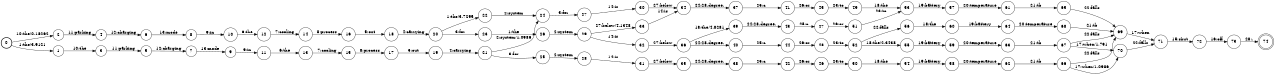 digraph FST {
rankdir = LR;
size = "8.5,11";
label = "";
center = 1;
orientation = Portrait;
ranksep = "0.4";
nodesep = "0.25";
0 [label = "0", shape = circle, style = bold, fontsize = 14]
	0 -> 1 [label = "1:the/3.9121", fontsize = 14];
	0 -> 2 [label = "10:the/0.18262", fontsize = 14];
1 [label = "1", shape = circle, style = solid, fontsize = 14]
	1 -> 3 [label = "10:the", fontsize = 14];
2 [label = "2", shape = circle, style = solid, fontsize = 14]
	2 -> 4 [label = "11:parking", fontsize = 14];
3 [label = "3", shape = circle, style = solid, fontsize = 14]
	3 -> 5 [label = "11:parking", fontsize = 14];
4 [label = "4", shape = circle, style = solid, fontsize = 14]
	4 -> 6 [label = "12:charging", fontsize = 14];
5 [label = "5", shape = circle, style = solid, fontsize = 14]
	5 -> 7 [label = "12:charging", fontsize = 14];
6 [label = "6", shape = circle, style = solid, fontsize = 14]
	6 -> 8 [label = "13:mode", fontsize = 14];
7 [label = "7", shape = circle, style = solid, fontsize = 14]
	7 -> 9 [label = "13:mode", fontsize = 14];
8 [label = "8", shape = circle, style = solid, fontsize = 14]
	8 -> 10 [label = "9:in", fontsize = 14];
9 [label = "9", shape = circle, style = solid, fontsize = 14]
	9 -> 11 [label = "9:in", fontsize = 14];
10 [label = "10", shape = circle, style = solid, fontsize = 14]
	10 -> 12 [label = "6:the", fontsize = 14];
11 [label = "11", shape = circle, style = solid, fontsize = 14]
	11 -> 13 [label = "6:the", fontsize = 14];
12 [label = "12", shape = circle, style = solid, fontsize = 14]
	12 -> 14 [label = "7:cooling", fontsize = 14];
13 [label = "13", shape = circle, style = solid, fontsize = 14]
	13 -> 15 [label = "7:cooling", fontsize = 14];
14 [label = "14", shape = circle, style = solid, fontsize = 14]
	14 -> 16 [label = "8:process", fontsize = 14];
15 [label = "15", shape = circle, style = solid, fontsize = 14]
	15 -> 17 [label = "8:process", fontsize = 14];
16 [label = "16", shape = circle, style = solid, fontsize = 14]
	16 -> 18 [label = "5:out", fontsize = 14];
17 [label = "17", shape = circle, style = solid, fontsize = 14]
	17 -> 19 [label = "5:out", fontsize = 14];
18 [label = "18", shape = circle, style = solid, fontsize = 14]
	18 -> 20 [label = "4:carrying", fontsize = 14];
19 [label = "19", shape = circle, style = solid, fontsize = 14]
	19 -> 21 [label = "4:carrying", fontsize = 14];
20 [label = "20", shape = circle, style = solid, fontsize = 14]
	20 -> 23 [label = "3:for", fontsize = 14];
	20 -> 22 [label = "1:the/3.7295", fontsize = 14];
21 [label = "21", shape = circle, style = solid, fontsize = 14]
	21 -> 24 [label = "2:system/1.0986", fontsize = 14];
	21 -> 25 [label = "3:for", fontsize = 14];
22 [label = "22", shape = circle, style = solid, fontsize = 14]
	22 -> 24 [label = "2:system", fontsize = 14];
23 [label = "23", shape = circle, style = solid, fontsize = 14]
	23 -> 26 [label = "1:the", fontsize = 14];
24 [label = "24", shape = circle, style = solid, fontsize = 14]
	24 -> 27 [label = "3:for", fontsize = 14];
25 [label = "25", shape = circle, style = solid, fontsize = 14]
	25 -> 28 [label = "2:system", fontsize = 14];
26 [label = "26", shape = circle, style = solid, fontsize = 14]
	26 -> 29 [label = "2:system", fontsize = 14];
27 [label = "27", shape = circle, style = solid, fontsize = 14]
	27 -> 30 [label = "14:is", fontsize = 14];
28 [label = "28", shape = circle, style = solid, fontsize = 14]
	28 -> 31 [label = "14:is", fontsize = 14];
29 [label = "29", shape = circle, style = solid, fontsize = 14]
	29 -> 32 [label = "14:is", fontsize = 14];
	29 -> 33 [label = "27:below/4.1348", fontsize = 14];
30 [label = "30", shape = circle, style = solid, fontsize = 14]
	30 -> 34 [label = "27:below", fontsize = 14];
31 [label = "31", shape = circle, style = solid, fontsize = 14]
	31 -> 35 [label = "27:below", fontsize = 14];
32 [label = "32", shape = circle, style = solid, fontsize = 14]
	32 -> 36 [label = "27:below", fontsize = 14];
33 [label = "33", shape = circle, style = solid, fontsize = 14]
	33 -> 34 [label = "14:is", fontsize = 14];
34 [label = "34", shape = circle, style = solid, fontsize = 14]
	34 -> 37 [label = "24:28.degree.", fontsize = 14];
35 [label = "35", shape = circle, style = solid, fontsize = 14]
	35 -> 38 [label = "24:28.degree.", fontsize = 14];
36 [label = "36", shape = circle, style = solid, fontsize = 14]
	36 -> 39 [label = "18:the/4.8281", fontsize = 14];
	36 -> 40 [label = "24:28.degree.", fontsize = 14];
37 [label = "37", shape = circle, style = solid, fontsize = 14]
	37 -> 41 [label = "25:c.", fontsize = 14];
38 [label = "38", shape = circle, style = solid, fontsize = 14]
	38 -> 42 [label = "25:c.", fontsize = 14];
39 [label = "39", shape = circle, style = solid, fontsize = 14]
	39 -> 43 [label = "24:28.degree.", fontsize = 14];
40 [label = "40", shape = circle, style = solid, fontsize = 14]
	40 -> 44 [label = "25:c.", fontsize = 14];
41 [label = "41", shape = circle, style = solid, fontsize = 14]
	41 -> 45 [label = "26:or", fontsize = 14];
42 [label = "42", shape = circle, style = solid, fontsize = 14]
	42 -> 46 [label = "26:or", fontsize = 14];
43 [label = "43", shape = circle, style = solid, fontsize = 14]
	43 -> 47 [label = "25:c.", fontsize = 14];
44 [label = "44", shape = circle, style = solid, fontsize = 14]
	44 -> 48 [label = "26:or", fontsize = 14];
45 [label = "45", shape = circle, style = solid, fontsize = 14]
	45 -> 49 [label = "23:to", fontsize = 14];
46 [label = "46", shape = circle, style = solid, fontsize = 14]
	46 -> 50 [label = "23:to", fontsize = 14];
47 [label = "47", shape = circle, style = solid, fontsize = 14]
	47 -> 51 [label = "26:or", fontsize = 14];
48 [label = "48", shape = circle, style = solid, fontsize = 14]
	48 -> 52 [label = "23:to", fontsize = 14];
49 [label = "49", shape = circle, style = solid, fontsize = 14]
	49 -> 53 [label = "18:the", fontsize = 14];
50 [label = "50", shape = circle, style = solid, fontsize = 14]
	50 -> 54 [label = "18:the", fontsize = 14];
51 [label = "51", shape = circle, style = solid, fontsize = 14]
	51 -> 53 [label = "23:to", fontsize = 14];
52 [label = "52", shape = circle, style = solid, fontsize = 14]
	52 -> 55 [label = "18:the/2.3438", fontsize = 14];
	52 -> 56 [label = "22:falls", fontsize = 14];
53 [label = "53", shape = circle, style = solid, fontsize = 14]
	53 -> 57 [label = "19:battery", fontsize = 14];
54 [label = "54", shape = circle, style = solid, fontsize = 14]
	54 -> 58 [label = "19:battery", fontsize = 14];
55 [label = "55", shape = circle, style = solid, fontsize = 14]
	55 -> 59 [label = "19:battery", fontsize = 14];
56 [label = "56", shape = circle, style = solid, fontsize = 14]
	56 -> 60 [label = "18:the", fontsize = 14];
57 [label = "57", shape = circle, style = solid, fontsize = 14]
	57 -> 61 [label = "20:temperature", fontsize = 14];
58 [label = "58", shape = circle, style = solid, fontsize = 14]
	58 -> 62 [label = "20:temperature", fontsize = 14];
59 [label = "59", shape = circle, style = solid, fontsize = 14]
	59 -> 63 [label = "20:temperature", fontsize = 14];
60 [label = "60", shape = circle, style = solid, fontsize = 14]
	60 -> 64 [label = "19:battery", fontsize = 14];
61 [label = "61", shape = circle, style = solid, fontsize = 14]
	61 -> 65 [label = "21:tb", fontsize = 14];
62 [label = "62", shape = circle, style = solid, fontsize = 14]
	62 -> 66 [label = "21:tb", fontsize = 14];
63 [label = "63", shape = circle, style = solid, fontsize = 14]
	63 -> 67 [label = "21:tb", fontsize = 14];
64 [label = "64", shape = circle, style = solid, fontsize = 14]
	64 -> 68 [label = "20:temperature", fontsize = 14];
65 [label = "65", shape = circle, style = solid, fontsize = 14]
	65 -> 69 [label = "22:falls", fontsize = 14];
66 [label = "66", shape = circle, style = solid, fontsize = 14]
	66 -> 70 [label = "17:when/1.0986", fontsize = 14];
	66 -> 69 [label = "22:falls", fontsize = 14];
67 [label = "67", shape = circle, style = solid, fontsize = 14]
	67 -> 70 [label = "17:when/1.791", fontsize = 14];
	67 -> 69 [label = "22:falls", fontsize = 14];
68 [label = "68", shape = circle, style = solid, fontsize = 14]
	68 -> 69 [label = "21:tb", fontsize = 14];
69 [label = "69", shape = circle, style = solid, fontsize = 14]
	69 -> 71 [label = "17:when", fontsize = 14];
70 [label = "70", shape = circle, style = solid, fontsize = 14]
	70 -> 71 [label = "22:falls", fontsize = 14];
71 [label = "71", shape = circle, style = solid, fontsize = 14]
	71 -> 72 [label = "15:shut", fontsize = 14];
72 [label = "72", shape = circle, style = solid, fontsize = 14]
	72 -> 73 [label = "16:off", fontsize = 14];
73 [label = "73", shape = circle, style = solid, fontsize = 14]
	73 -> 74 [label = "28:.", fontsize = 14];
74 [label = "74", shape = doublecircle, style = solid, fontsize = 14]
}
